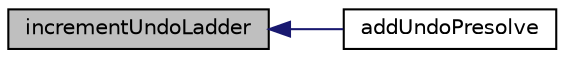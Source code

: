 digraph "incrementUndoLadder"
{
  edge [fontname="Helvetica",fontsize="10",labelfontname="Helvetica",labelfontsize="10"];
  node [fontname="Helvetica",fontsize="10",shape=record];
  rankdir="LR";
  Node235 [label="incrementUndoLadder",height=0.2,width=0.4,color="black", fillcolor="grey75", style="filled", fontcolor="black"];
  Node235 -> Node236 [dir="back",color="midnightblue",fontsize="10",style="solid",fontname="Helvetica"];
  Node236 [label="addUndoPresolve",height=0.2,width=0.4,color="black", fillcolor="white", style="filled",URL="$d2/d33/build_2include_2omc_2lpsolve_2lp__matrix_8h.html#a1d2df317ce9ff9f7d2175c6f4f5998fd"];
}
